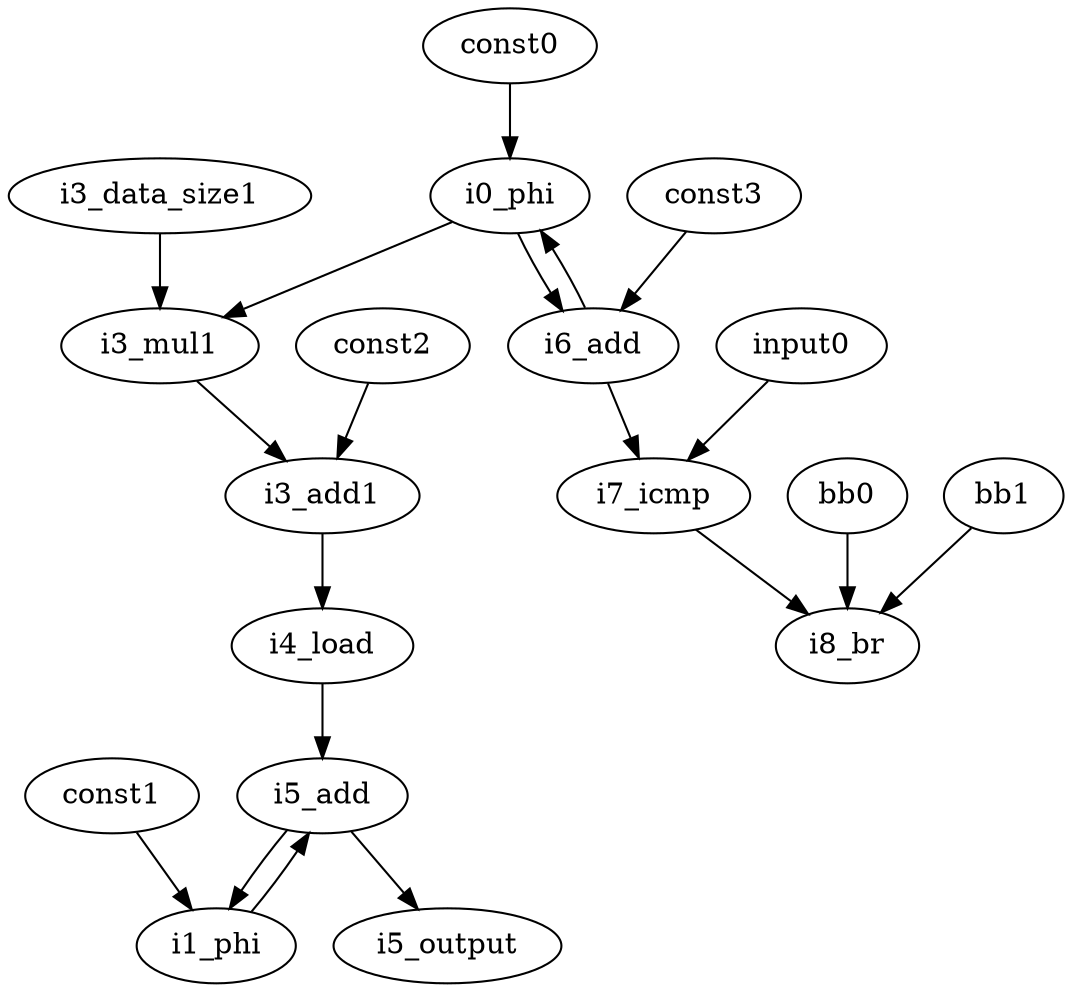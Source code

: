 digraph G {
    const0 [opcode=const, constVal="0"];
    i0_phi [opcode=phi];
    const1 [opcode=const, constVal="0"];
    i1_phi [opcode=phi];
    const2 [opcode=const, constVal="4"];
    i3_data_size1 [opcode=const, constVal="4"];
    i3_mul1 [opcode=mul];
    i3_add1 [opcode=add];
    i4_load [opcode=load];
    i5_add [opcode=add];
    const3 [opcode=const, constVal="1"];
    i6_add [opcode=add];
    input0 [opcode=input];
    i7_icmp [opcode=icmp];
    bb0 [opcode=input];
    bb1 [opcode=input];
    i8_br [opcode=br];
    i5_output [opcode=output];
    const0 -> i0_phi [operand=LHS];
    i0_phi -> i3_mul1 [operand=any2input];
    i0_phi -> i6_add [operand=any2input];
    const1 -> i1_phi [operand=LHS];
    i1_phi -> i5_add [operand=any2input];
    const2 -> i3_add1 [operand=any2input];
    i3_data_size1 -> i3_mul1 [operand=any2input];
    i3_mul1 -> i3_add1 [operand=any2input];
    i3_add1 -> i4_load [operand=addr];
    i4_load -> i5_add [operand=any2input];
    i5_add -> i1_phi [operand=RHS];
    i5_add -> i5_output;
    const3 -> i6_add [operand=any2input];
    i6_add -> i0_phi [operand=RHS];
    i6_add -> i7_icmp [operand=LHS];
    input0 -> i7_icmp [operand=RHS];
    i7_icmp -> i8_br [operand=branch_cond];
    bb0 -> i8_br [operand=branch_true];
    bb1 -> i8_br [operand=branch_false];
}
